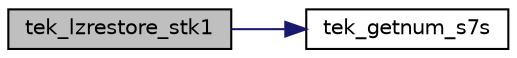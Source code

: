 digraph "tek_lzrestore_stk1"
{
 // LATEX_PDF_SIZE
  edge [fontname="Helvetica",fontsize="10",labelfontname="Helvetica",labelfontsize="10"];
  node [fontname="Helvetica",fontsize="10",shape=record];
  rankdir="LR";
  Node1 [label="tek_lzrestore_stk1",height=0.2,width=0.4,color="black", fillcolor="grey75", style="filled", fontcolor="black",tooltip=" "];
  Node1 -> Node2 [color="midnightblue",fontsize="10",style="solid",fontname="Helvetica"];
  Node2 [label="tek_getnum_s7s",height=0.2,width=0.4,color="black", fillcolor="white", style="filled",URL="$haribote_2tek_8c.html#a5faa80891359abc566502563e97e6761",tooltip=" "];
}
